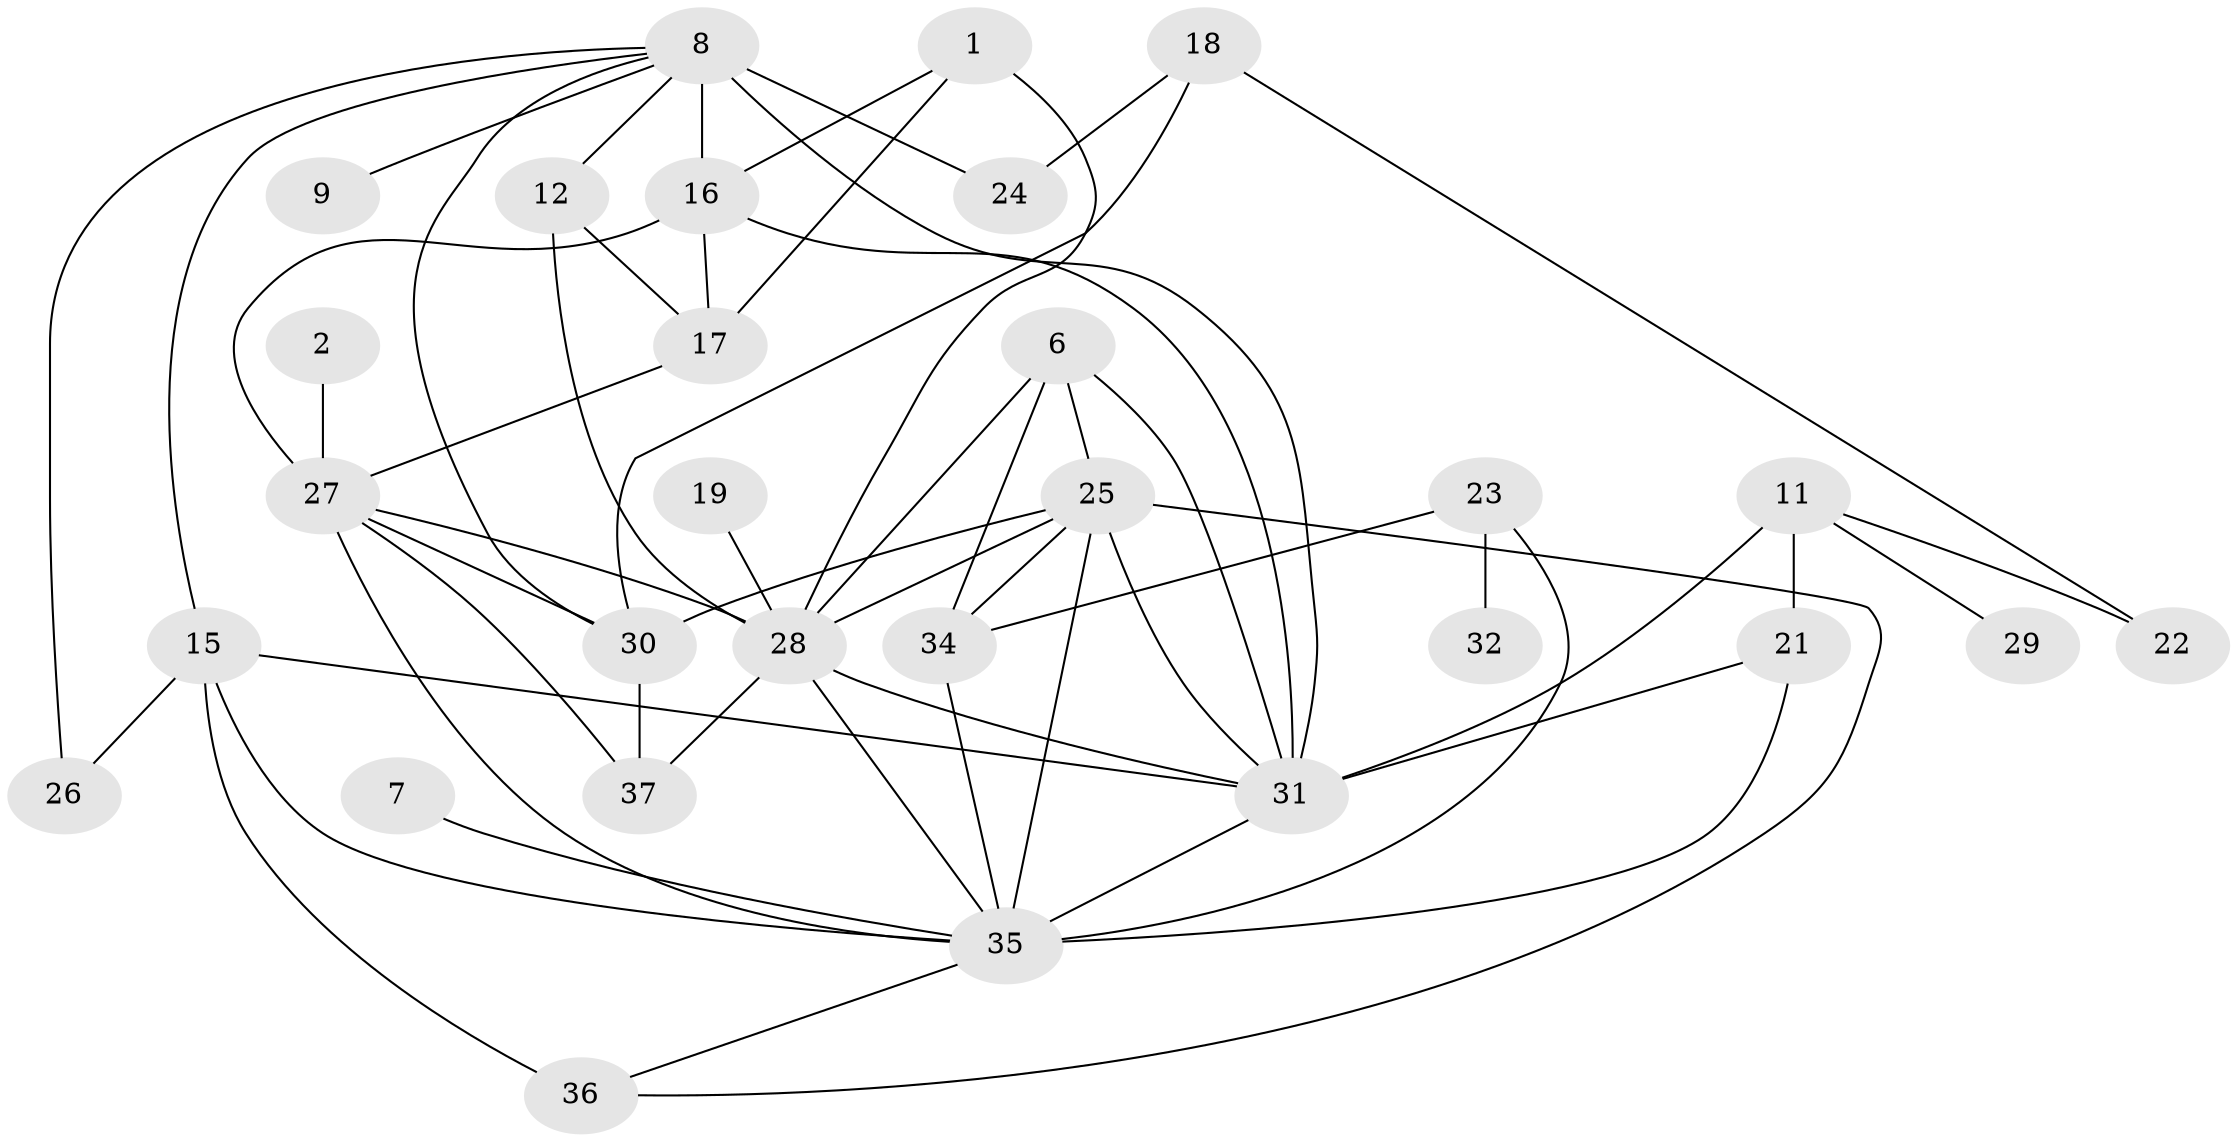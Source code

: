 // original degree distribution, {2: 0.20689655172413793, 4: 0.12643678160919541, 5: 0.12643678160919541, 1: 0.14942528735632185, 3: 0.2413793103448276, 6: 0.04597701149425287, 0: 0.09195402298850575, 7: 0.011494252873563218}
// Generated by graph-tools (version 1.1) at 2025/35/03/04/25 23:35:57]
// undirected, 29 vertices, 57 edges
graph export_dot {
  node [color=gray90,style=filled];
  1;
  2;
  6;
  7;
  8;
  9;
  11;
  12;
  15;
  16;
  17;
  18;
  19;
  21;
  22;
  23;
  24;
  25;
  26;
  27;
  28;
  29;
  30;
  31;
  32;
  34;
  35;
  36;
  37;
  1 -- 16 [weight=1.0];
  1 -- 17 [weight=1.0];
  1 -- 28 [weight=2.0];
  2 -- 27 [weight=1.0];
  6 -- 25 [weight=1.0];
  6 -- 28 [weight=1.0];
  6 -- 31 [weight=1.0];
  6 -- 34 [weight=1.0];
  7 -- 35 [weight=1.0];
  8 -- 9 [weight=1.0];
  8 -- 12 [weight=1.0];
  8 -- 15 [weight=1.0];
  8 -- 16 [weight=1.0];
  8 -- 24 [weight=3.0];
  8 -- 26 [weight=1.0];
  8 -- 30 [weight=1.0];
  8 -- 31 [weight=2.0];
  11 -- 21 [weight=1.0];
  11 -- 22 [weight=1.0];
  11 -- 29 [weight=1.0];
  11 -- 31 [weight=2.0];
  12 -- 17 [weight=1.0];
  12 -- 28 [weight=1.0];
  15 -- 26 [weight=1.0];
  15 -- 31 [weight=1.0];
  15 -- 35 [weight=1.0];
  15 -- 36 [weight=2.0];
  16 -- 17 [weight=1.0];
  16 -- 27 [weight=1.0];
  16 -- 31 [weight=2.0];
  17 -- 27 [weight=1.0];
  18 -- 22 [weight=1.0];
  18 -- 24 [weight=1.0];
  18 -- 30 [weight=1.0];
  19 -- 28 [weight=1.0];
  21 -- 31 [weight=2.0];
  21 -- 35 [weight=1.0];
  23 -- 32 [weight=1.0];
  23 -- 34 [weight=1.0];
  23 -- 35 [weight=1.0];
  25 -- 28 [weight=2.0];
  25 -- 30 [weight=3.0];
  25 -- 31 [weight=1.0];
  25 -- 34 [weight=1.0];
  25 -- 35 [weight=2.0];
  25 -- 36 [weight=1.0];
  27 -- 28 [weight=1.0];
  27 -- 30 [weight=1.0];
  27 -- 35 [weight=1.0];
  27 -- 37 [weight=1.0];
  28 -- 31 [weight=1.0];
  28 -- 35 [weight=1.0];
  28 -- 37 [weight=1.0];
  30 -- 37 [weight=1.0];
  31 -- 35 [weight=2.0];
  34 -- 35 [weight=1.0];
  35 -- 36 [weight=1.0];
}
